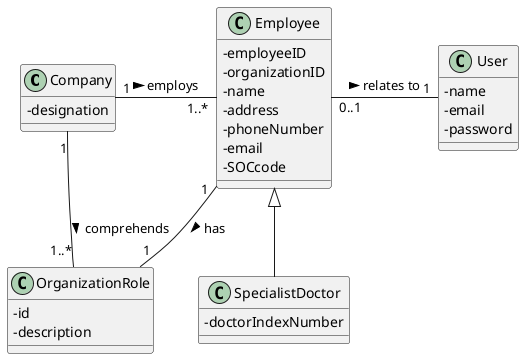 @startuml
skinparam classAttributeIconSize 0

class Company {
-designation
}
class Employee {
-employeeID
-organizationID
-name
-address
-phoneNumber
-email
-SOCcode
}
class OrganizationRole {
-id
-description
}
class SpecialistDoctor {
-doctorIndexNumber
}
class User {
-name
-email
-password
}

Company "1"-right-"1..*" Employee : employs >
Company "1"--"1..*" OrganizationRole : comprehends >
Employee <|-- SpecialistDoctor
Employee "1"--"1" OrganizationRole : has >
Employee "0..1"-right-"1" User : relates to >
@enduml